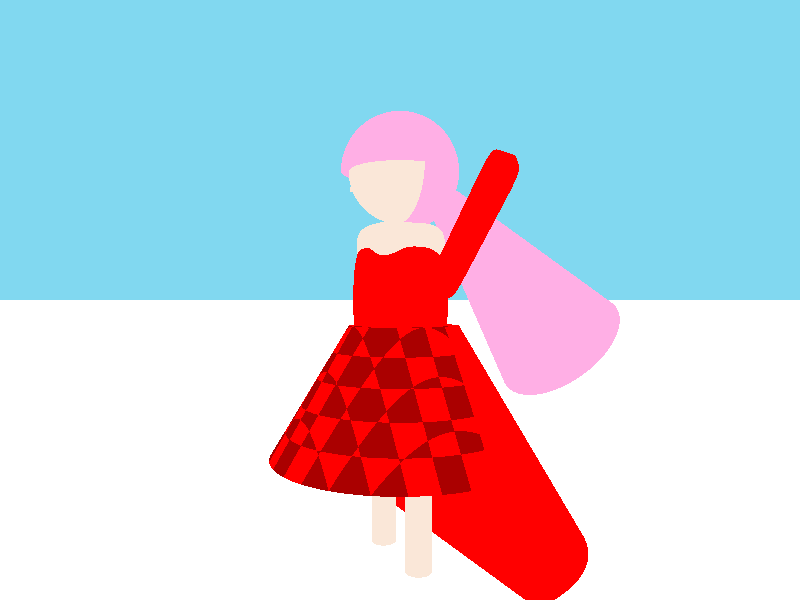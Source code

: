 #include "colors.inc"
#include "shapes.inc"
#include "stones.inc"
#include "textures.inc"

camera {    //カメラの設定
  // location<-20, 10, -10>    //カメラを置く位置
  // look_at<20, 10, 10>    //カメラで狙う位置

  // location<0, 10, -30>    //カメラを置く位置
  // look_at<0, 10, 50>    //カメラで狙う位置

  location<20, 10, -10>    //カメラを置く位置
  look_at<-20, 10, 10>    //カメラで狙う位置

  angle 70    //視野角度
}

background{ color SummerSky }   //背景の設定

light_source{ <0, 20, -20> color White } //点光源の設定
light_source{ <0, 3, -50> color White } //点光源の設定

object {    //オブジェクトの設定
    Plane_XZ    //XZ平面
    texture{    //テクスチャ指定
        pigment { checker color White color White }    //色指定
    }
}

#declare human = union {
  difference {
    sphere {  //hear
      <0, 15, 0>, 2.3
      pigment { color NeonPink }
    }
    box {
      <-10, 15, -10>, <10, 0, 0>
      pigment { color NeonPink }
    }
  }
  cone {  //hear
    <0, 14, 2>, 0.7
    <0, 8+4*sin(clock), 8>, 3
    pigment { color NeonPink }
  }
  sphere {  //head
    <0, 15, 0>, 2
    pigment { color Flesh }
  }
  cone {  //nose
    <0, 14.5, -1.9>, 0.1
    <0, 14.1, -1.9>, 0.2
    pigment { color Flesh }
  }
  superellipsoid {  //arm left
    <0.25, 0.25>
    pigment { color Red }
    scale <0.5, 3, 0.5>
    rotate <0, -70, -45>
    translate <3, 12.5, 1.3>
  }
  superellipsoid {  //arm right
    <0.25, 0.25>
    pigment{ color Red }
    scale <0.5, 3, 0.5>
    rotate <-45, 0, -110>
    translate <-3, 12.5, 1.3>
  }
  superellipsoid {  //chest
    <0.6, 0.5>
    pigment{ color Flesh }
    scale <1.5, 1, 1.5>
    translate <0, 12, 0>
  }
  superellipsoid {  //dress up
    <0.7, 0.7>
    pigment{ color Red }
    scale <1.7, 3, 1.7>
    translate <0, 10, 0>
  }
  cone {  //doress bottom inner
    <0, 9, 0>, 2
    <0, 4, 0>, 5
    pigment { checker color Red, color Red * 0.4 } 
  }
  difference {  //doress bottom outer
    cone { 
      <0, 9, 0>, 2.3
      <0, 1, 0>, 7
      open
      pigment { color Red }
    }
    box {
      <-10, 0, -10>, <10, 20, 1>
      pigment { color Red }
    }
    cone {
      <0, 9, 0>, 1
      <0, 1, 0>, 6.5
      pigment { color Red }
    }
  }
  cylinder {  //leg left
    <-1.5, 0, 0>, <-1.5, 5, 0>, 0.5 // center of one end, center of other end, radius
    pigment { color Flesh }
  }
  cylinder {  //leg right
    <1.5, 0, 0>, <1.5, 5, 0>, 0.5 // center of one end, center of other end, radius
    pigment { color Flesh }
  }
}

object {
  human
}

